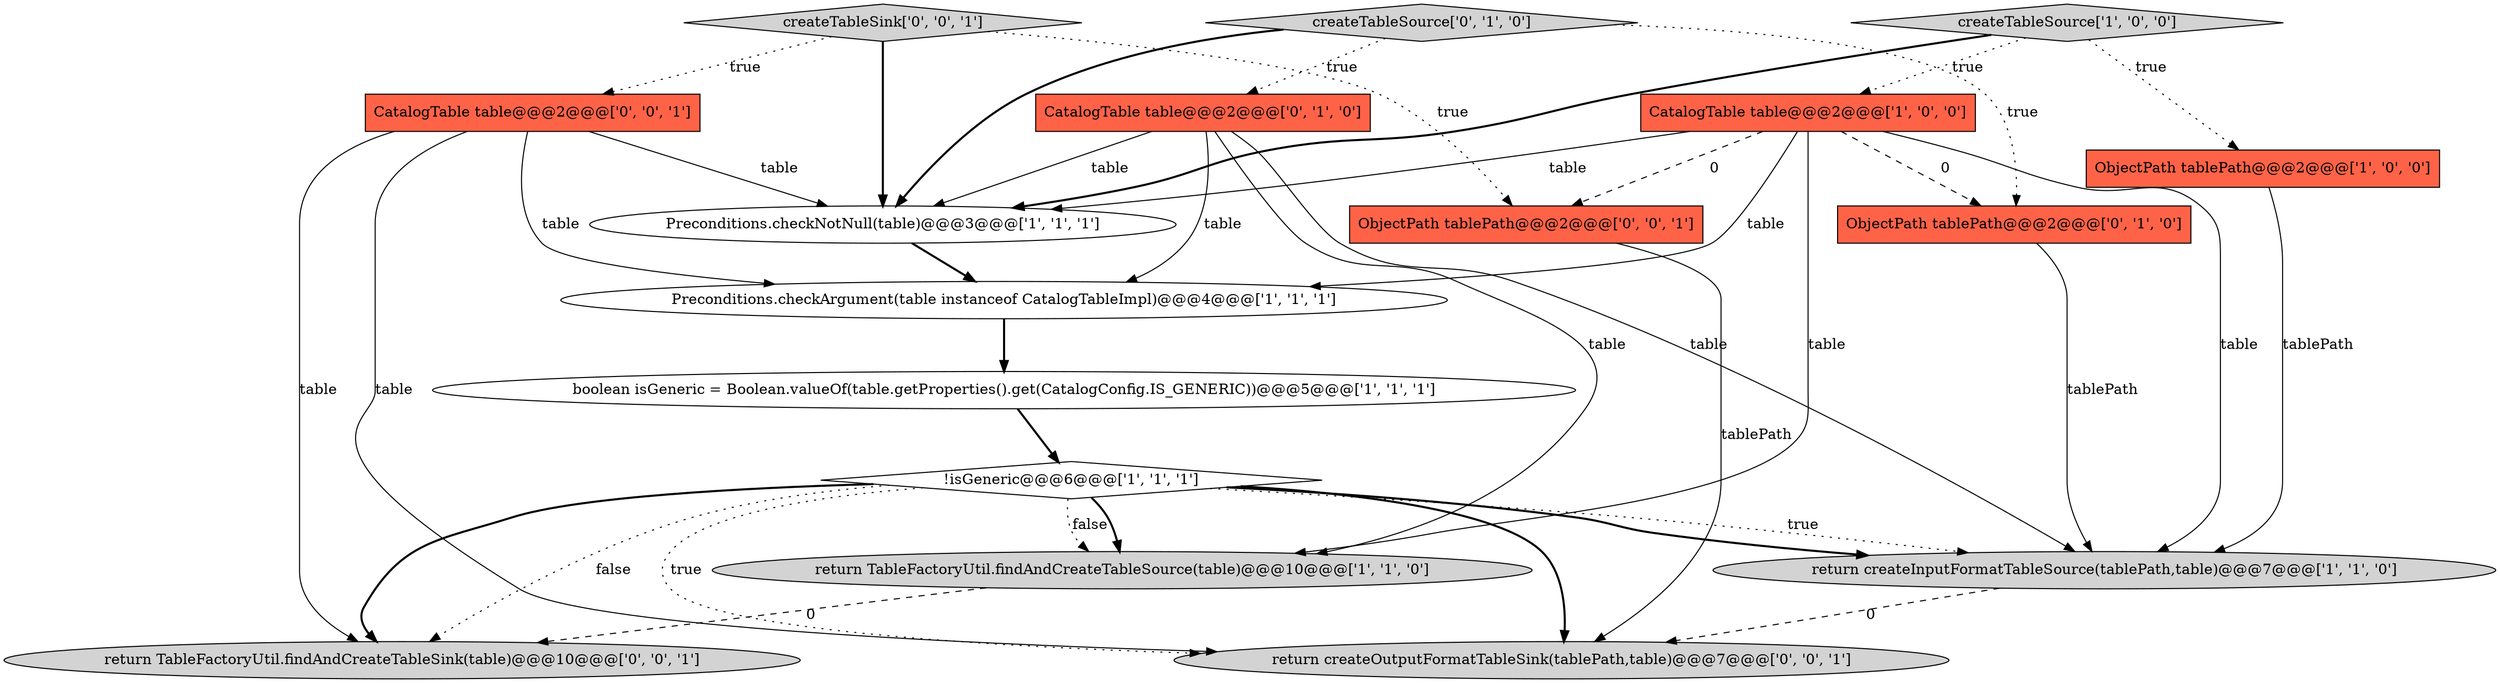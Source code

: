 digraph {
16 [style = filled, label = "return TableFactoryUtil.findAndCreateTableSink(table)@@@10@@@['0', '0', '1']", fillcolor = lightgray, shape = ellipse image = "AAA0AAABBB3BBB"];
2 [style = filled, label = "ObjectPath tablePath@@@2@@@['1', '0', '0']", fillcolor = tomato, shape = box image = "AAA0AAABBB1BBB"];
4 [style = filled, label = "return TableFactoryUtil.findAndCreateTableSource(table)@@@10@@@['1', '1', '0']", fillcolor = lightgray, shape = ellipse image = "AAA0AAABBB1BBB"];
5 [style = filled, label = "Preconditions.checkArgument(table instanceof CatalogTableImpl)@@@4@@@['1', '1', '1']", fillcolor = white, shape = ellipse image = "AAA0AAABBB1BBB"];
7 [style = filled, label = "CatalogTable table@@@2@@@['1', '0', '0']", fillcolor = tomato, shape = box image = "AAA1AAABBB1BBB"];
6 [style = filled, label = "createTableSource['1', '0', '0']", fillcolor = lightgray, shape = diamond image = "AAA0AAABBB1BBB"];
1 [style = filled, label = "return createInputFormatTableSource(tablePath,table)@@@7@@@['1', '1', '0']", fillcolor = lightgray, shape = ellipse image = "AAA0AAABBB1BBB"];
10 [style = filled, label = "createTableSource['0', '1', '0']", fillcolor = lightgray, shape = diamond image = "AAA0AAABBB2BBB"];
9 [style = filled, label = "CatalogTable table@@@2@@@['0', '1', '0']", fillcolor = tomato, shape = box image = "AAA0AAABBB2BBB"];
3 [style = filled, label = "Preconditions.checkNotNull(table)@@@3@@@['1', '1', '1']", fillcolor = white, shape = ellipse image = "AAA0AAABBB1BBB"];
0 [style = filled, label = "boolean isGeneric = Boolean.valueOf(table.getProperties().get(CatalogConfig.IS_GENERIC))@@@5@@@['1', '1', '1']", fillcolor = white, shape = ellipse image = "AAA0AAABBB1BBB"];
8 [style = filled, label = "!isGeneric@@@6@@@['1', '1', '1']", fillcolor = white, shape = diamond image = "AAA0AAABBB1BBB"];
11 [style = filled, label = "ObjectPath tablePath@@@2@@@['0', '1', '0']", fillcolor = tomato, shape = box image = "AAA1AAABBB2BBB"];
12 [style = filled, label = "CatalogTable table@@@2@@@['0', '0', '1']", fillcolor = tomato, shape = box image = "AAA0AAABBB3BBB"];
14 [style = filled, label = "createTableSink['0', '0', '1']", fillcolor = lightgray, shape = diamond image = "AAA0AAABBB3BBB"];
15 [style = filled, label = "return createOutputFormatTableSink(tablePath,table)@@@7@@@['0', '0', '1']", fillcolor = lightgray, shape = ellipse image = "AAA0AAABBB3BBB"];
13 [style = filled, label = "ObjectPath tablePath@@@2@@@['0', '0', '1']", fillcolor = tomato, shape = box image = "AAA0AAABBB3BBB"];
14->3 [style = bold, label=""];
6->3 [style = bold, label=""];
8->16 [style = bold, label=""];
9->5 [style = solid, label="table"];
8->15 [style = bold, label=""];
4->16 [style = dashed, label="0"];
14->12 [style = dotted, label="true"];
12->16 [style = solid, label="table"];
1->15 [style = dashed, label="0"];
9->1 [style = solid, label="table"];
7->11 [style = dashed, label="0"];
8->15 [style = dotted, label="true"];
8->4 [style = dotted, label="false"];
10->3 [style = bold, label=""];
13->15 [style = solid, label="tablePath"];
10->9 [style = dotted, label="true"];
14->13 [style = dotted, label="true"];
11->1 [style = solid, label="tablePath"];
7->5 [style = solid, label="table"];
8->1 [style = bold, label=""];
8->1 [style = dotted, label="true"];
3->5 [style = bold, label=""];
7->3 [style = solid, label="table"];
12->3 [style = solid, label="table"];
6->2 [style = dotted, label="true"];
5->0 [style = bold, label=""];
10->11 [style = dotted, label="true"];
12->5 [style = solid, label="table"];
9->3 [style = solid, label="table"];
0->8 [style = bold, label=""];
7->13 [style = dashed, label="0"];
12->15 [style = solid, label="table"];
6->7 [style = dotted, label="true"];
7->4 [style = solid, label="table"];
7->1 [style = solid, label="table"];
8->4 [style = bold, label=""];
2->1 [style = solid, label="tablePath"];
9->4 [style = solid, label="table"];
8->16 [style = dotted, label="false"];
}
